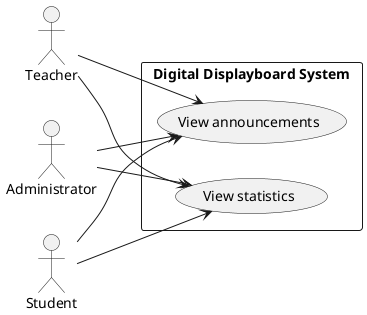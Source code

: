 
@startuml
left to right direction

actor Administrator
actor Student
actor Teacher

rectangle "Digital Displayboard System" {
    Administrator --> (View announcements)
    Administrator --> (View statistics)

    Student --> (View announcements)
    Student --> (View statistics)

    Teacher --> (View announcements)
    Teacher --> (View statistics)
}
@enduml
